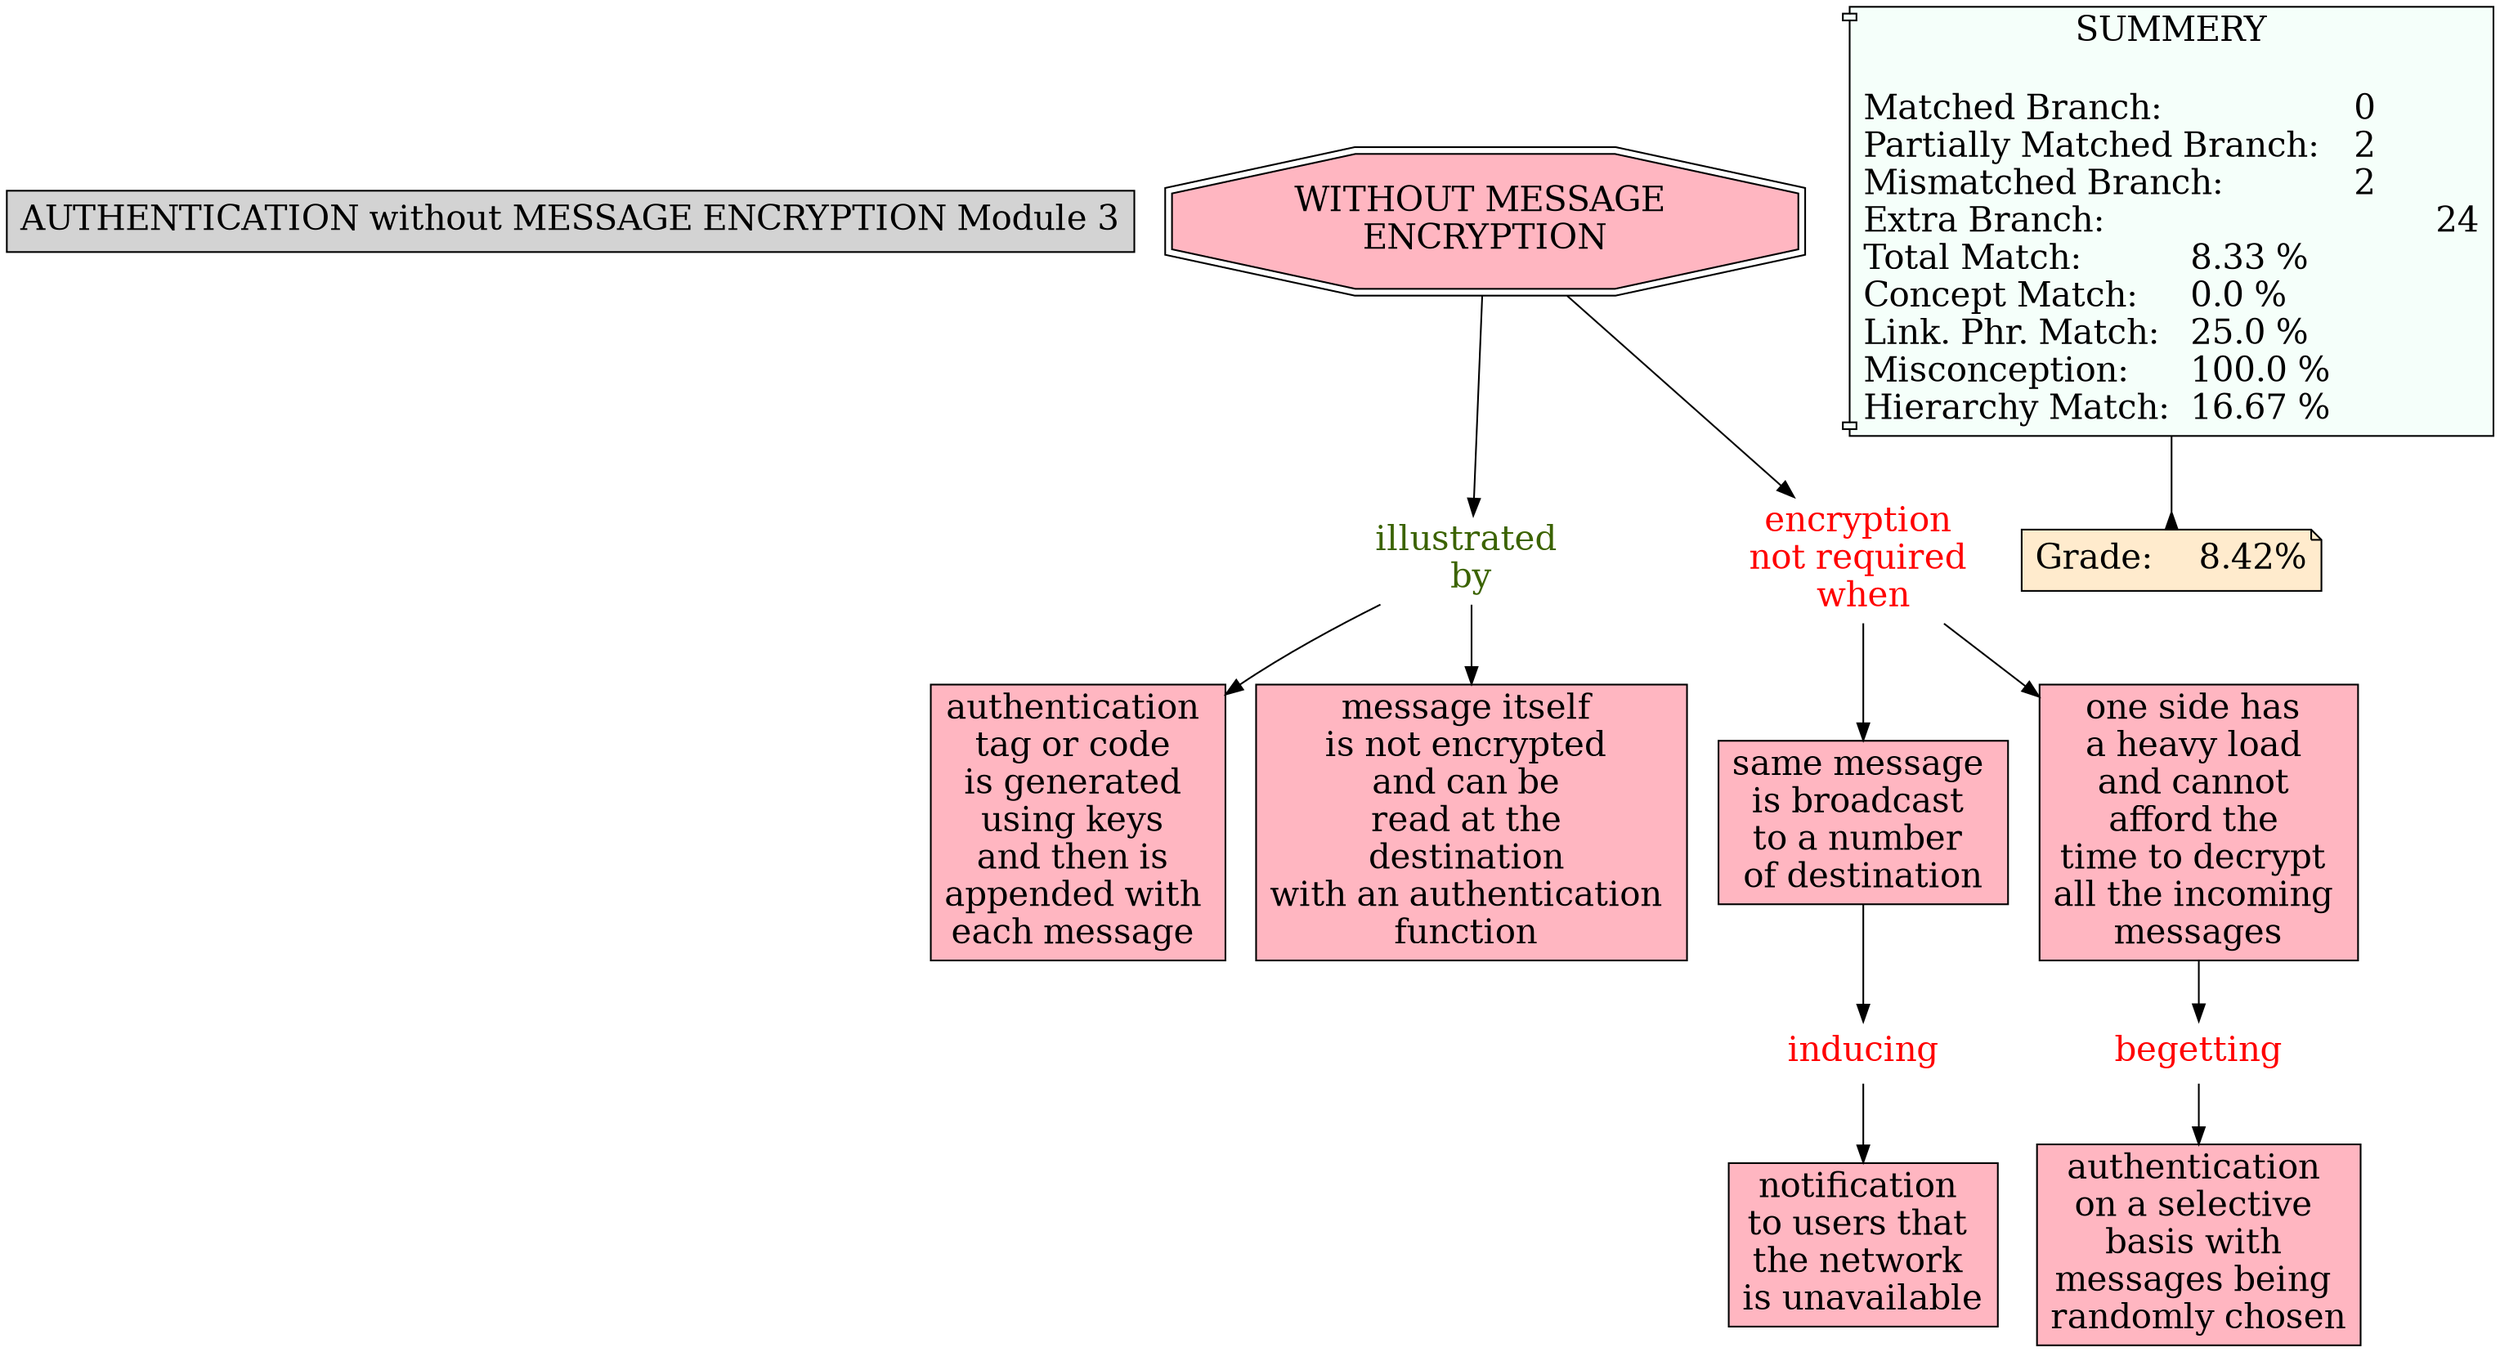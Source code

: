// The Round Table
digraph {
	"1S3ZPN5S0-1Q3SJBW-RM2" [label="AUTHENTICATION without MESSAGE ENCRYPTION Module 3" Gsplines=true fontsize=20 shape=rect style=filled]
	"1S46JYKPZ-DKCMZV-B58" [label="WITHOUT MESSAGE 
ENCRYPTION" Gsplines=true fillcolor="#FFB6C1" fontsize=20 shape=doubleoctagon style=filled]
	"1S46K8SJD-N8HDKH-BSR" [label="illustrated 
by" Gsplines=true fontcolor="#3B6300" fontsize=20 shape=none]
	"1S46JYKPZ-DKCMZV-B58" -> "1S46K8SJD-N8HDKH-BSR" [constraint=true]
	"1S46JZ7RZ-FKGWPD-B5L" [label="same message 
is broadcast 
to a number 
of destination
" Gsplines=true fillcolor="#FFB6C1" fontsize=20 shape=rect style=filled]
	"1S46KKGXY-1918QMS-C85" [label=inducing Gsplines=true fontcolor=red fontsize=20 shape=none]
	"1S46JZ7RZ-FKGWPD-B5L" -> "1S46KKGXY-1918QMS-C85" [constraint=true]
	"1S46KCCMG-2DRNZCV-BW5" [label="encryption 
not required 
when" Gsplines=true fontcolor=red fontsize=20 shape=none]
	"1S46JZ7RZ-FKGWPD-B5L" [label="same message 
is broadcast 
to a number 
of destination
" Gsplines=true fillcolor="#FFB6C1" fontsize=20 shape=rect style=filled]
	"1S46KCCMG-2DRNZCV-BW5" -> "1S46JZ7RZ-FKGWPD-B5L" [constraint=true]
	"1S46KCCMG-2DRNZCV-BW5" [label="encryption 
not required 
when" Gsplines=true fontcolor=red fontsize=20 shape=none]
	"1S46JYDWR-1FQHWWL-B50" [label="one side has 
a heavy load 
and cannot 
afford the 
time to decrypt 
all the incoming 
messages" Gsplines=true fillcolor="#FFB6C1" fontsize=20 shape=rect style=filled]
	"1S46KCCMG-2DRNZCV-BW5" -> "1S46JYDWR-1FQHWWL-B50" [constraint=true]
	"1S46JYDWR-1FQHWWL-B50" [label="one side has 
a heavy load 
and cannot 
afford the 
time to decrypt 
all the incoming 
messages" Gsplines=true fillcolor="#FFB6C1" fontsize=20 shape=rect style=filled]
	"1S46KM484-1440NJL-CB7" [label=begetting Gsplines=true fontcolor=red fontsize=20 shape=none]
	"1S46JYDWR-1FQHWWL-B50" -> "1S46KM484-1440NJL-CB7" [constraint=true]
	"1S46KKGXY-1918QMS-C85" [label=inducing Gsplines=true fontcolor=red fontsize=20 shape=none]
	"1S46JYHDY-2LCMRV-B54" [label="notification 
to users that 
the network 
is unavailable
" Gsplines=true fillcolor="#FFB6C1" fontsize=20 shape=rect style=filled]
	"1S46KKGXY-1918QMS-C85" -> "1S46JYHDY-2LCMRV-B54" [constraint=true]
	"1S46KM484-1440NJL-CB7" [label=begetting Gsplines=true fontcolor=red fontsize=20 shape=none]
	"1S46JZQGY-1GN9QG-B61" [label="authentication 
on a selective 
basis with 
messages being 
randomly chosen
" Gsplines=true fillcolor="#FFB6C1" fontsize=20 shape=rect style=filled]
	"1S46KM484-1440NJL-CB7" -> "1S46JZQGY-1GN9QG-B61" [constraint=true]
	"1S46K8SJD-N8HDKH-BSR" [label="illustrated 
by" Gsplines=true fontcolor="#3B6300" fontsize=20 shape=none]
	"1S46JY6TV-65544C-B3B" [label="authentication 
tag or code 
is generated 
using keys 
and then is 
appended with 
each message 
" Gsplines=true fillcolor="#FFB6C1" fontsize=20 shape=rect style=filled]
	"1S46K8SJD-N8HDKH-BSR" -> "1S46JY6TV-65544C-B3B" [constraint=true]
	"1S46JYKPZ-DKCMZV-B58" [label="WITHOUT MESSAGE 
ENCRYPTION" Gsplines=true fillcolor="#FFB6C1" fontsize=20 shape=doubleoctagon style=filled]
	"1S46KCCMG-2DRNZCV-BW5" [label="encryption 
not required 
when" Gsplines=true fontcolor=red fontsize=20 shape=none]
	"1S46JYKPZ-DKCMZV-B58" -> "1S46KCCMG-2DRNZCV-BW5" [constraint=true]
	"1S46K8SJD-N8HDKH-BSR" [label="illustrated 
by" Gsplines=true fontcolor="#3B6300" fontsize=20 shape=none]
	"1S46JZ9VK-12R24VT-B5Q" [label="message itself 
is not encrypted 
and can be 
read at the 
destination 
with an authentication 
function " Gsplines=true fillcolor="#FFB6C1" fontsize=20 shape=rect style=filled]
	"1S46K8SJD-N8HDKH-BSR" -> "1S46JZ9VK-12R24VT-B5Q" [constraint=true]
	Stat [label="SUMMERY

Matched Branch:			0\lPartially Matched Branch:	2\lMismatched Branch:		2\lExtra Branch:				24\lTotal Match:		8.33 %\lConcept Match:	0.0 %\lLink. Phr. Match:	25.0 %\lMisconception:	100.0 %\lHierarchy Match:	16.67 %\l" Gsplines=true fillcolor="#F5FFFA" fontsize=20 shape=component style=filled]
	Grade [label="Grade:	8.42%" Gsplines=true fillcolor="#FFEBCD" fontsize=20 shape=note style=filled]
	Stat -> Grade [arrowhead=inv color=black constraint=true]
}
